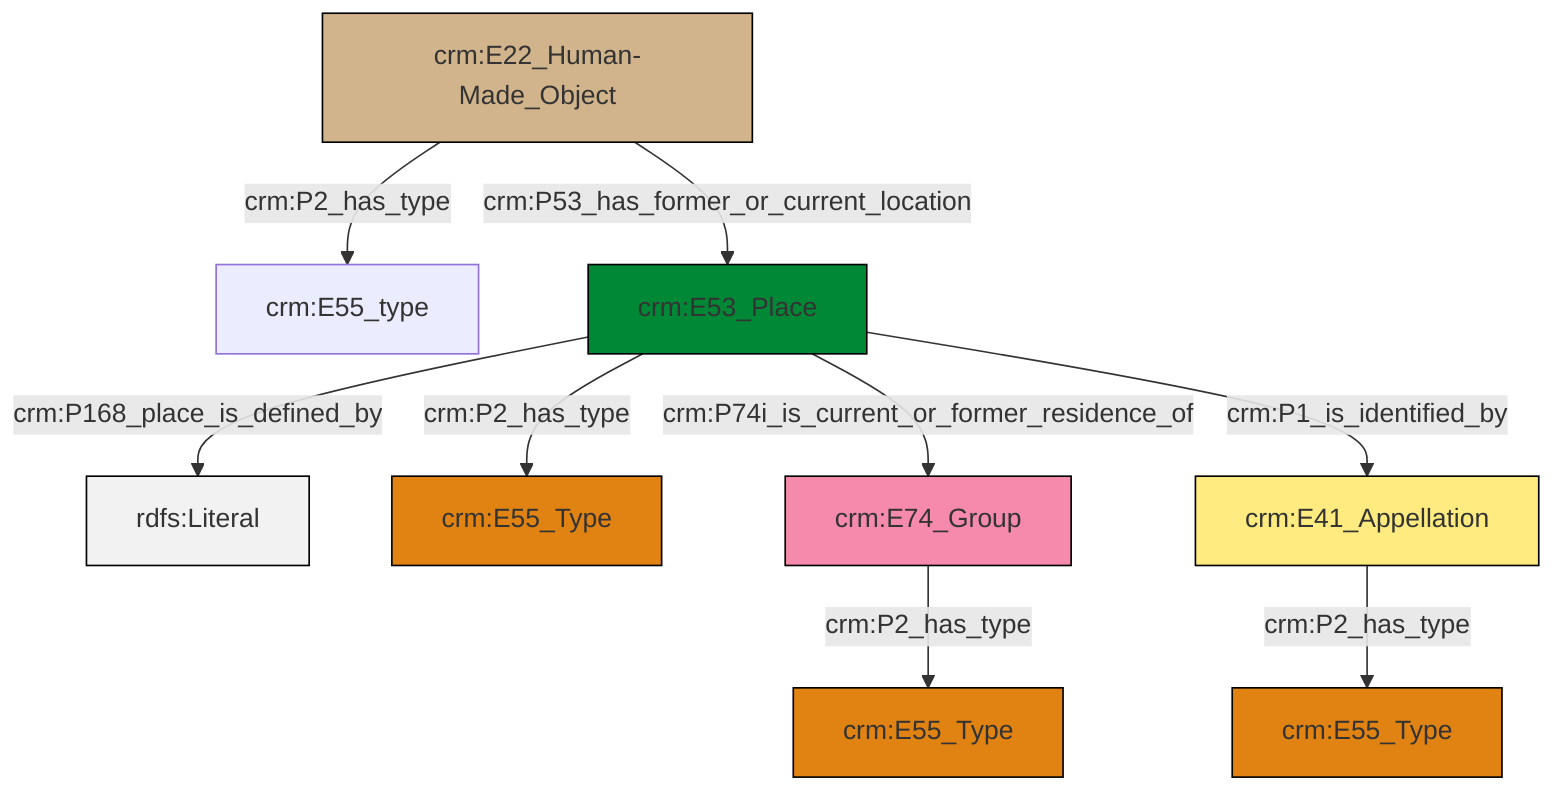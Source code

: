 graph TD
classDef Literal fill:#f2f2f2,stroke:#000000;
classDef CRM_Entity fill:#FFFFFF,stroke:#000000;
classDef Temporal_Entity fill:#00C9E6, stroke:#000000;
classDef Type fill:#E18312, stroke:#000000;
classDef Time-Span fill:#2C9C91, stroke:#000000;
classDef Appellation fill:#FFEB7F, stroke:#000000;
classDef Place fill:#008836, stroke:#000000;
classDef Persistent_Item fill:#B266B2, stroke:#000000;
classDef Conceptual_Object fill:#FFD700, stroke:#000000;
classDef Physical_Thing fill:#D2B48C, stroke:#000000;
classDef Actor fill:#f58aad, stroke:#000000;
classDef PC_Classes fill:#4ce600, stroke:#000000;
classDef Multi fill:#cccccc,stroke:#000000;

2["crm:E53_Place"]:::Place -->|crm:P168_place_is_defined_by| 3[rdfs:Literal]:::Literal
2["crm:E53_Place"]:::Place -->|crm:P2_has_type| 6["crm:E55_Type"]:::Type
2["crm:E53_Place"]:::Place -->|crm:P74i_is_current_or_former_residence_of| 7["crm:E74_Group"]:::Actor
9["crm:E22_Human-Made_Object"]:::Physical_Thing -->|crm:P53_has_former_or_current_location| 2["crm:E53_Place"]:::Place
9["crm:E22_Human-Made_Object"]:::Physical_Thing -->|crm:P2_has_type| 0["crm:E55_type"]:::Default
2["crm:E53_Place"]:::Place -->|crm:P1_is_identified_by| 11["crm:E41_Appellation"]:::Appellation
7["crm:E74_Group"]:::Actor -->|crm:P2_has_type| 4["crm:E55_Type"]:::Type
11["crm:E41_Appellation"]:::Appellation -->|crm:P2_has_type| 15["crm:E55_Type"]:::Type